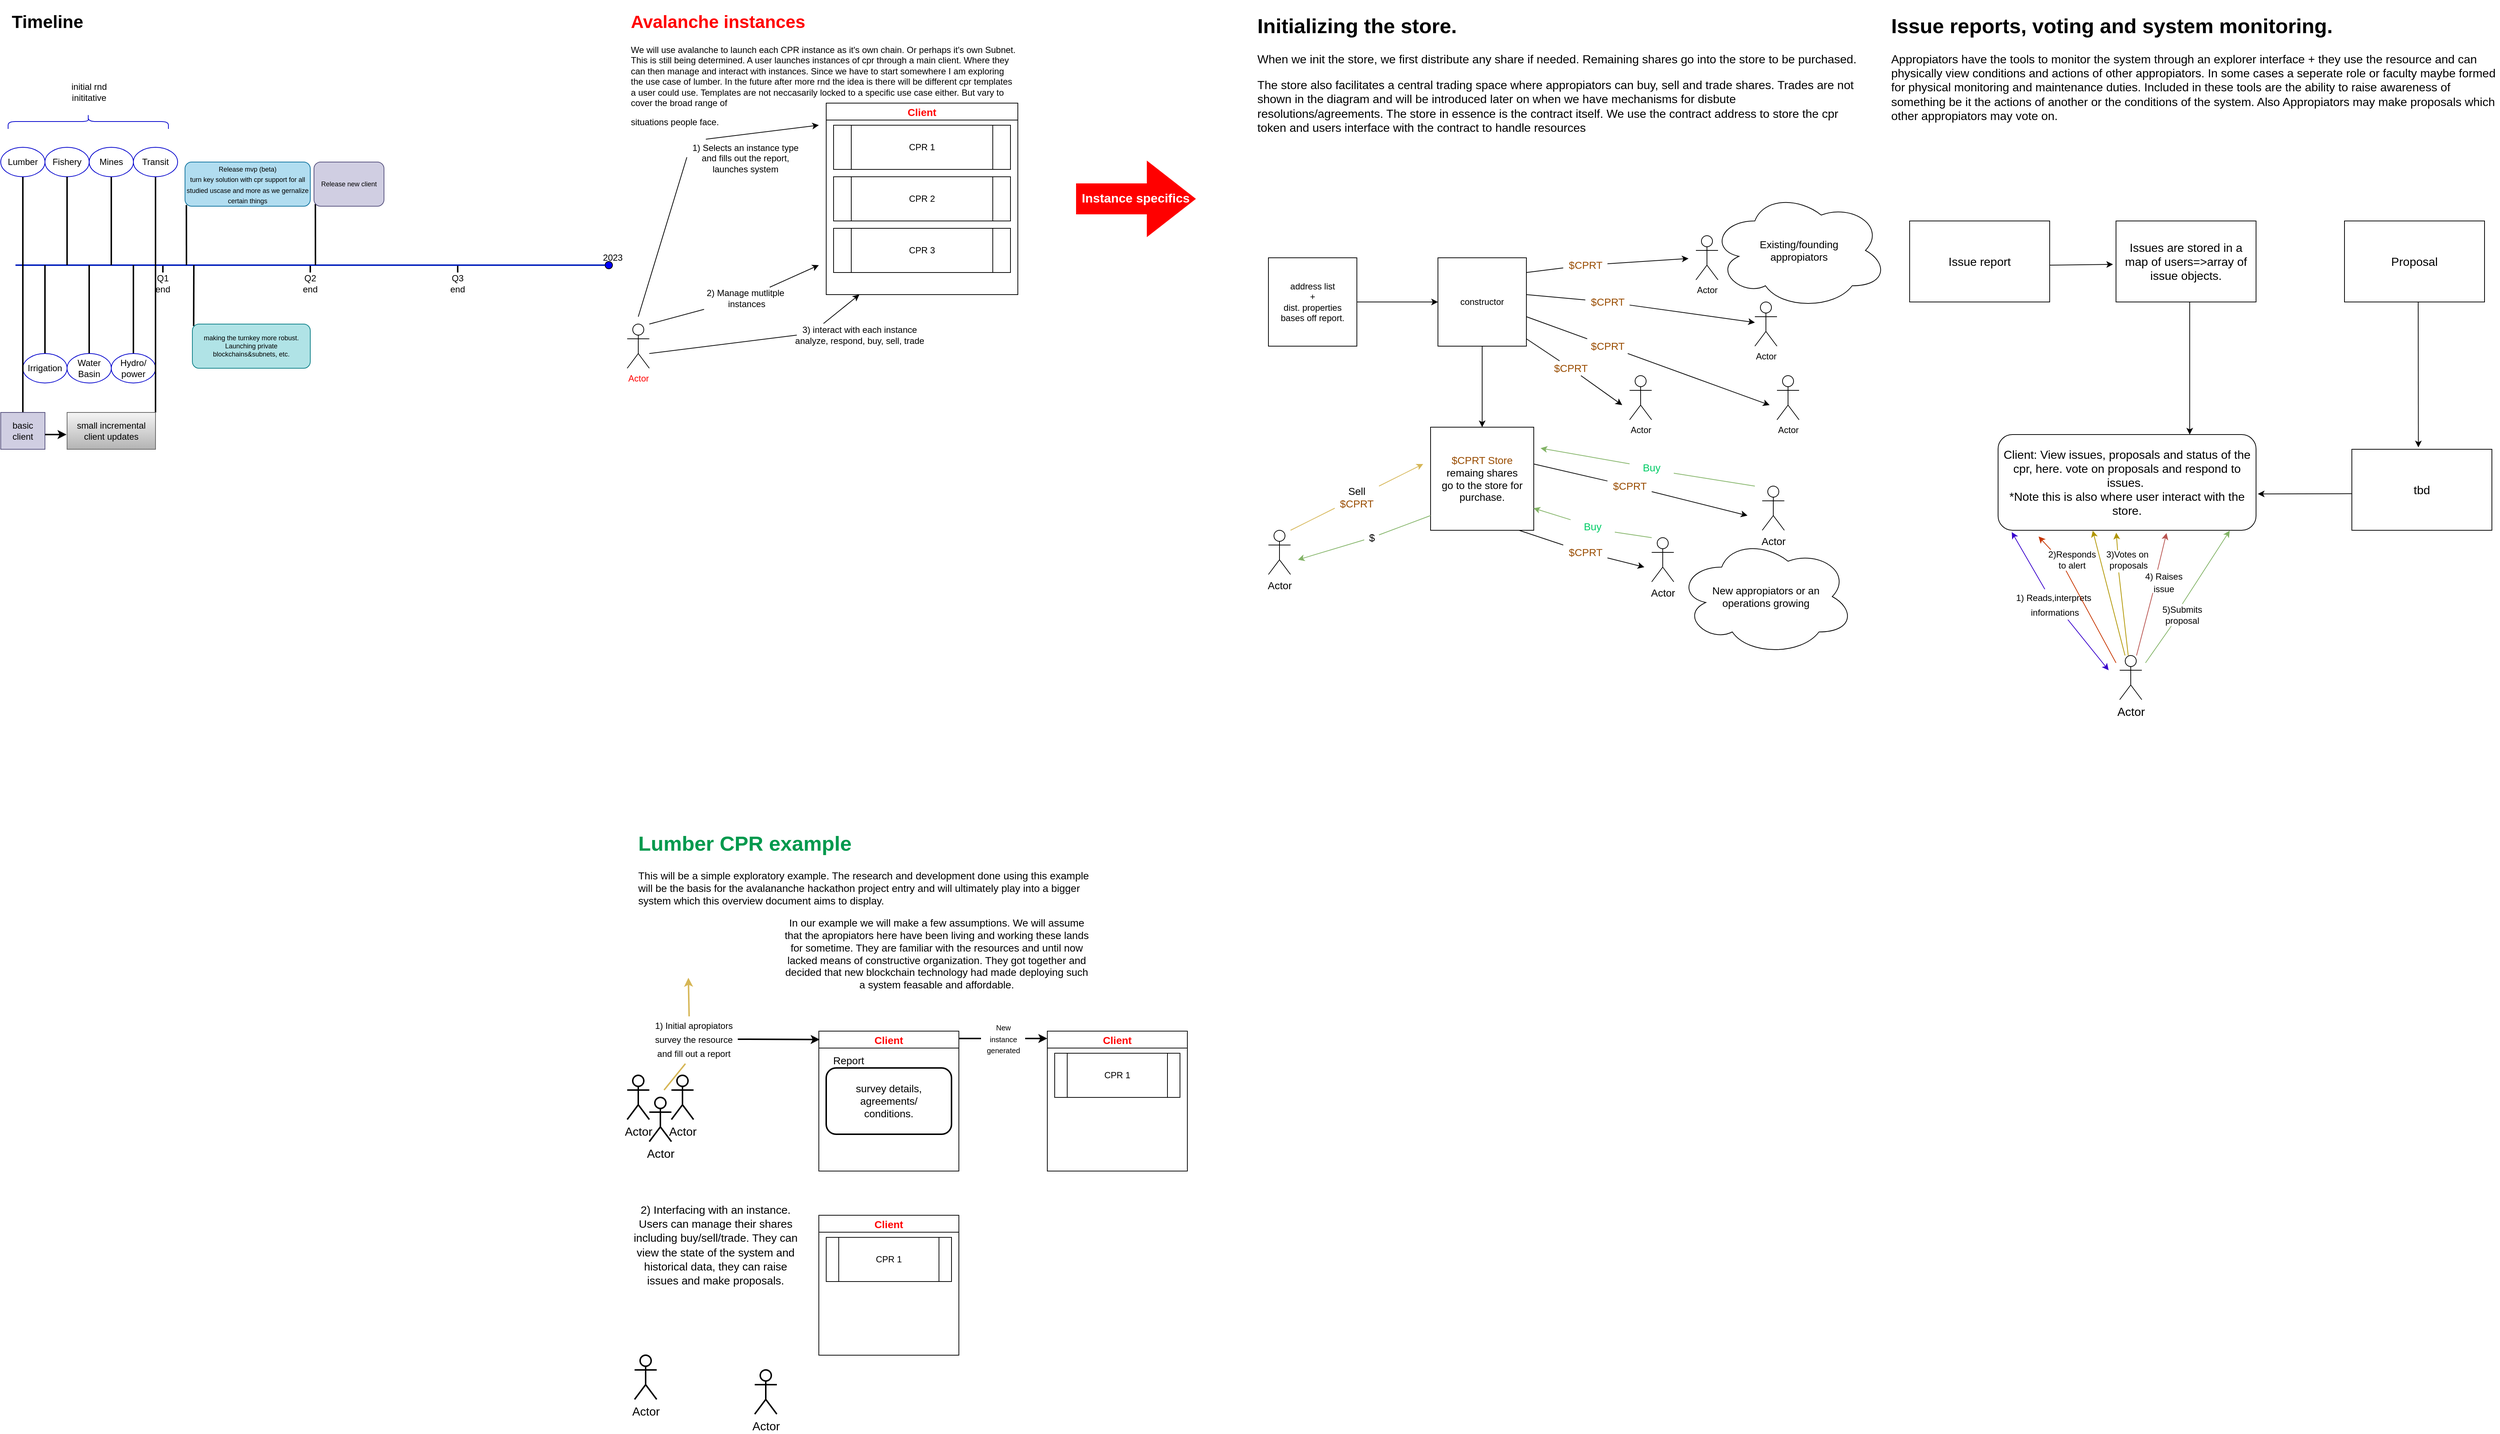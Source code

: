<mxfile version="15.8.7" type="device"><diagram id="exAFxhypzzcHmvZ6YtCy" name="Page-1"><mxGraphModel dx="2738" dy="660" grid="1" gridSize="10" guides="1" tooltips="1" connect="1" arrows="1" fold="1" page="1" pageScale="1" pageWidth="850" pageHeight="1100" math="0" shadow="0"><root><mxCell id="0"/><mxCell id="1" parent="0"/><mxCell id="5GFInlzCNBSCASOxUeTE-1" value="address list&lt;br&gt;+&lt;br&gt;dist. properties&lt;br&gt;bases off report." style="whiteSpace=wrap;html=1;aspect=fixed;" parent="1" vertex="1"><mxGeometry x="20" y="350" width="120" height="120" as="geometry"/></mxCell><mxCell id="5GFInlzCNBSCASOxUeTE-4" value="constructor" style="whiteSpace=wrap;html=1;aspect=fixed;" parent="1" vertex="1"><mxGeometry x="250" y="350" width="120" height="120" as="geometry"/></mxCell><mxCell id="5GFInlzCNBSCASOxUeTE-5" value="Actor" style="shape=umlActor;verticalLabelPosition=bottom;verticalAlign=top;html=1;outlineConnect=0;" parent="1" vertex="1"><mxGeometry x="600" y="320" width="30" height="60" as="geometry"/></mxCell><mxCell id="5GFInlzCNBSCASOxUeTE-6" value="Actor" style="shape=umlActor;verticalLabelPosition=bottom;verticalAlign=top;html=1;outlineConnect=0;" parent="1" vertex="1"><mxGeometry x="710" y="510" width="30" height="60" as="geometry"/></mxCell><mxCell id="5GFInlzCNBSCASOxUeTE-7" value="Actor" style="shape=umlActor;verticalLabelPosition=bottom;verticalAlign=top;html=1;outlineConnect=0;" parent="1" vertex="1"><mxGeometry x="510" y="510" width="30" height="60" as="geometry"/></mxCell><mxCell id="5GFInlzCNBSCASOxUeTE-8" value="Actor" style="shape=umlActor;verticalLabelPosition=bottom;verticalAlign=top;html=1;outlineConnect=0;" parent="1" vertex="1"><mxGeometry x="680" y="410" width="30" height="60" as="geometry"/></mxCell><mxCell id="5GFInlzCNBSCASOxUeTE-9" value="" style="endArrow=classic;html=1;rounded=0;startArrow=none;" parent="1" source="5GFInlzCNBSCASOxUeTE-13" edge="1"><mxGeometry width="50" height="50" relative="1" as="geometry"><mxPoint x="370" y="370" as="sourcePoint"/><mxPoint x="590" y="350.968" as="targetPoint"/></mxGeometry></mxCell><mxCell id="5GFInlzCNBSCASOxUeTE-10" value="" style="endArrow=classic;html=1;rounded=0;startArrow=none;" parent="1" source="5GFInlzCNBSCASOxUeTE-16" target="5GFInlzCNBSCASOxUeTE-8" edge="1"><mxGeometry width="50" height="50" relative="1" as="geometry"><mxPoint x="370" y="400" as="sourcePoint"/><mxPoint x="420" y="350" as="targetPoint"/></mxGeometry></mxCell><mxCell id="5GFInlzCNBSCASOxUeTE-11" value="" style="endArrow=classic;html=1;rounded=0;startArrow=none;" parent="1" source="5GFInlzCNBSCASOxUeTE-18" edge="1"><mxGeometry width="50" height="50" relative="1" as="geometry"><mxPoint x="370" y="430" as="sourcePoint"/><mxPoint x="700" y="550" as="targetPoint"/></mxGeometry></mxCell><mxCell id="5GFInlzCNBSCASOxUeTE-12" value="" style="endArrow=classic;html=1;rounded=0;startArrow=none;" parent="1" source="5GFInlzCNBSCASOxUeTE-20" edge="1"><mxGeometry width="50" height="50" relative="1" as="geometry"><mxPoint x="370" y="460" as="sourcePoint"/><mxPoint x="500" y="550" as="targetPoint"/></mxGeometry></mxCell><mxCell id="5GFInlzCNBSCASOxUeTE-13" value="&lt;font style=&quot;font-size: 14px&quot; color=&quot;#994c00&quot;&gt;$CPRT&lt;/font&gt;" style="text;html=1;align=center;verticalAlign=middle;resizable=0;points=[];autosize=1;strokeColor=none;fillColor=none;" parent="1" vertex="1"><mxGeometry x="420" y="350" width="60" height="20" as="geometry"/></mxCell><mxCell id="5GFInlzCNBSCASOxUeTE-15" value="" style="endArrow=none;html=1;rounded=0;" parent="1" target="5GFInlzCNBSCASOxUeTE-13" edge="1"><mxGeometry width="50" height="50" relative="1" as="geometry"><mxPoint x="370" y="370" as="sourcePoint"/><mxPoint x="590" y="351.277" as="targetPoint"/></mxGeometry></mxCell><mxCell id="5GFInlzCNBSCASOxUeTE-16" value="&lt;font style=&quot;font-size: 14px&quot; color=&quot;#994c00&quot;&gt;$CPRT&lt;/font&gt;" style="text;html=1;align=center;verticalAlign=middle;resizable=0;points=[];autosize=1;strokeColor=none;fillColor=none;" parent="1" vertex="1"><mxGeometry x="450" y="400" width="60" height="20" as="geometry"/></mxCell><mxCell id="5GFInlzCNBSCASOxUeTE-17" value="" style="endArrow=none;html=1;rounded=0;" parent="1" target="5GFInlzCNBSCASOxUeTE-16" edge="1"><mxGeometry width="50" height="50" relative="1" as="geometry"><mxPoint x="370" y="400" as="sourcePoint"/><mxPoint x="680" y="438.154" as="targetPoint"/></mxGeometry></mxCell><mxCell id="5GFInlzCNBSCASOxUeTE-18" value="&lt;font style=&quot;font-size: 14px&quot; color=&quot;#994c00&quot;&gt;$CPRT&lt;/font&gt;" style="text;html=1;align=center;verticalAlign=middle;resizable=0;points=[];autosize=1;strokeColor=none;fillColor=none;" parent="1" vertex="1"><mxGeometry x="450" y="460" width="60" height="20" as="geometry"/></mxCell><mxCell id="5GFInlzCNBSCASOxUeTE-19" value="" style="endArrow=none;html=1;rounded=0;" parent="1" target="5GFInlzCNBSCASOxUeTE-18" edge="1"><mxGeometry width="50" height="50" relative="1" as="geometry"><mxPoint x="370" y="430" as="sourcePoint"/><mxPoint x="700" y="550" as="targetPoint"/></mxGeometry></mxCell><mxCell id="5GFInlzCNBSCASOxUeTE-20" value="&lt;font style=&quot;font-size: 14px&quot; color=&quot;#994c00&quot;&gt;$CPRT&lt;/font&gt;" style="text;html=1;align=center;verticalAlign=middle;resizable=0;points=[];autosize=1;strokeColor=none;fillColor=none;" parent="1" vertex="1"><mxGeometry x="400" y="490" width="60" height="20" as="geometry"/></mxCell><mxCell id="5GFInlzCNBSCASOxUeTE-21" value="" style="endArrow=none;html=1;rounded=0;" parent="1" target="5GFInlzCNBSCASOxUeTE-20" edge="1"><mxGeometry width="50" height="50" relative="1" as="geometry"><mxPoint x="370" y="460" as="sourcePoint"/><mxPoint x="500" y="550" as="targetPoint"/></mxGeometry></mxCell><mxCell id="5GFInlzCNBSCASOxUeTE-22" value="" style="endArrow=classic;html=1;rounded=0;fontSize=14;fontColor=#994C00;exitX=0.5;exitY=1;exitDx=0;exitDy=0;" parent="1" source="5GFInlzCNBSCASOxUeTE-4" edge="1"><mxGeometry width="50" height="50" relative="1" as="geometry"><mxPoint x="300" y="525" as="sourcePoint"/><mxPoint x="310" y="580" as="targetPoint"/></mxGeometry></mxCell><mxCell id="5GFInlzCNBSCASOxUeTE-23" value="$CPRT Store&lt;br&gt;&lt;font color=&quot;#000000&quot;&gt;remaing shares&lt;br&gt;go to the store for purchase.&lt;/font&gt;" style="whiteSpace=wrap;html=1;aspect=fixed;fontSize=14;fontColor=#994C00;" parent="1" vertex="1"><mxGeometry x="240" y="580" width="140" height="140" as="geometry"/></mxCell><mxCell id="5GFInlzCNBSCASOxUeTE-24" value="Actor" style="shape=umlActor;verticalLabelPosition=bottom;verticalAlign=top;html=1;outlineConnect=0;fontSize=14;fontColor=#000000;" parent="1" vertex="1"><mxGeometry x="540" y="730" width="30" height="60" as="geometry"/></mxCell><mxCell id="5GFInlzCNBSCASOxUeTE-25" value="Actor" style="shape=umlActor;verticalLabelPosition=bottom;verticalAlign=top;html=1;outlineConnect=0;fontSize=14;fontColor=#000000;" parent="1" vertex="1"><mxGeometry x="690" y="660" width="30" height="60" as="geometry"/></mxCell><mxCell id="5GFInlzCNBSCASOxUeTE-26" value="" style="endArrow=classic;html=1;rounded=0;fontSize=14;fontColor=#000000;entryX=1.066;entryY=0.204;entryDx=0;entryDy=0;entryPerimeter=0;fillColor=#d5e8d4;strokeColor=#82b366;startArrow=none;" parent="1" source="5GFInlzCNBSCASOxUeTE-31" target="5GFInlzCNBSCASOxUeTE-23" edge="1"><mxGeometry width="50" height="50" relative="1" as="geometry"><mxPoint x="680" y="660" as="sourcePoint"/><mxPoint x="530" y="640" as="targetPoint"/></mxGeometry></mxCell><mxCell id="5GFInlzCNBSCASOxUeTE-27" value="" style="endArrow=classic;html=1;rounded=0;fontSize=14;fontColor=#000000;entryX=1.066;entryY=0.204;entryDx=0;entryDy=0;entryPerimeter=0;fillColor=#d5e8d4;strokeColor=#82b366;startArrow=none;" parent="1" source="5GFInlzCNBSCASOxUeTE-28" edge="1"><mxGeometry width="50" height="50" relative="1" as="geometry"><mxPoint x="540" y="730" as="sourcePoint"/><mxPoint x="379.62" y="690" as="targetPoint"/></mxGeometry></mxCell><mxCell id="5GFInlzCNBSCASOxUeTE-28" value="&lt;font color=&quot;#00cc66&quot;&gt;Buy&lt;/font&gt;" style="text;html=1;strokeColor=none;fillColor=none;align=center;verticalAlign=middle;whiteSpace=wrap;rounded=0;fontSize=14;fontColor=#000000;" parent="1" vertex="1"><mxGeometry x="430" y="700" width="60" height="30" as="geometry"/></mxCell><mxCell id="5GFInlzCNBSCASOxUeTE-30" value="" style="endArrow=none;html=1;rounded=0;fontSize=14;fontColor=#000000;entryX=1;entryY=0.75;entryDx=0;entryDy=0;fillColor=#d5e8d4;strokeColor=#82b366;" parent="1" target="5GFInlzCNBSCASOxUeTE-28" edge="1"><mxGeometry width="50" height="50" relative="1" as="geometry"><mxPoint x="540" y="730" as="sourcePoint"/><mxPoint x="379.62" y="690" as="targetPoint"/></mxGeometry></mxCell><mxCell id="5GFInlzCNBSCASOxUeTE-31" value="&lt;font color=&quot;#00cc66&quot;&gt;Buy&lt;/font&gt;" style="text;html=1;strokeColor=none;fillColor=none;align=center;verticalAlign=middle;whiteSpace=wrap;rounded=0;fontSize=14;fontColor=#000000;" parent="1" vertex="1"><mxGeometry x="510" y="620" width="60" height="30" as="geometry"/></mxCell><mxCell id="5GFInlzCNBSCASOxUeTE-32" value="" style="endArrow=none;html=1;rounded=0;fontSize=14;fontColor=#000000;entryX=1;entryY=0.75;entryDx=0;entryDy=0;fillColor=#d5e8d4;strokeColor=#82b366;" parent="1" target="5GFInlzCNBSCASOxUeTE-31" edge="1"><mxGeometry width="50" height="50" relative="1" as="geometry"><mxPoint x="680" y="660" as="sourcePoint"/><mxPoint x="389.24" y="608.56" as="targetPoint"/></mxGeometry></mxCell><mxCell id="5GFInlzCNBSCASOxUeTE-33" value="" style="endArrow=classic;html=1;rounded=0;fontSize=14;fontColor=#00CC66;startArrow=none;" parent="1" source="5GFInlzCNBSCASOxUeTE-35" edge="1"><mxGeometry width="50" height="50" relative="1" as="geometry"><mxPoint x="380" y="630" as="sourcePoint"/><mxPoint x="670" y="700" as="targetPoint"/></mxGeometry></mxCell><mxCell id="5GFInlzCNBSCASOxUeTE-35" value="&lt;font style=&quot;font-size: 14px&quot; color=&quot;#994c00&quot;&gt;$CPRT&lt;/font&gt;" style="text;html=1;align=center;verticalAlign=middle;resizable=0;points=[];autosize=1;strokeColor=none;fillColor=none;" parent="1" vertex="1"><mxGeometry x="480" y="650" width="60" height="20" as="geometry"/></mxCell><mxCell id="5GFInlzCNBSCASOxUeTE-36" value="" style="endArrow=none;html=1;rounded=0;fontSize=14;fontColor=#00CC66;" parent="1" target="5GFInlzCNBSCASOxUeTE-35" edge="1"><mxGeometry width="50" height="50" relative="1" as="geometry"><mxPoint x="380" y="630" as="sourcePoint"/><mxPoint x="670" y="700" as="targetPoint"/></mxGeometry></mxCell><mxCell id="5GFInlzCNBSCASOxUeTE-37" value="" style="endArrow=classic;html=1;rounded=0;fontSize=14;fontColor=#00CC66;startArrow=none;" parent="1" source="5GFInlzCNBSCASOxUeTE-38" edge="1"><mxGeometry width="50" height="50" relative="1" as="geometry"><mxPoint x="360" y="720" as="sourcePoint"/><mxPoint x="530" y="770" as="targetPoint"/></mxGeometry></mxCell><mxCell id="5GFInlzCNBSCASOxUeTE-38" value="&lt;font style=&quot;font-size: 14px&quot; color=&quot;#994c00&quot;&gt;$CPRT&lt;/font&gt;" style="text;html=1;align=center;verticalAlign=middle;resizable=0;points=[];autosize=1;strokeColor=none;fillColor=none;" parent="1" vertex="1"><mxGeometry x="420" y="740" width="60" height="20" as="geometry"/></mxCell><mxCell id="5GFInlzCNBSCASOxUeTE-39" value="" style="endArrow=none;html=1;rounded=0;fontSize=14;fontColor=#00CC66;" parent="1" target="5GFInlzCNBSCASOxUeTE-38" edge="1"><mxGeometry width="50" height="50" relative="1" as="geometry"><mxPoint x="360" y="720" as="sourcePoint"/><mxPoint x="530" y="770" as="targetPoint"/></mxGeometry></mxCell><mxCell id="5GFInlzCNBSCASOxUeTE-40" value="&lt;font color=&quot;#000000&quot;&gt;Existing/founding &lt;br&gt;appropiators&lt;/font&gt;" style="ellipse;shape=cloud;whiteSpace=wrap;html=1;fontSize=14;fontColor=#00CC66;" parent="1" vertex="1"><mxGeometry x="620" y="260" width="240" height="160" as="geometry"/></mxCell><mxCell id="5GFInlzCNBSCASOxUeTE-41" value="&lt;font color=&quot;#000000&quot;&gt;New&amp;nbsp;appropiators or an&lt;br&gt;operations growing&lt;br&gt;&lt;/font&gt;" style="ellipse;shape=cloud;whiteSpace=wrap;html=1;fontSize=14;fontColor=#00CC66;" parent="1" vertex="1"><mxGeometry x="575" y="730" width="240" height="160" as="geometry"/></mxCell><mxCell id="5GFInlzCNBSCASOxUeTE-42" value="Actor" style="shape=umlActor;verticalLabelPosition=bottom;verticalAlign=top;html=1;outlineConnect=0;fontSize=14;fontColor=#000000;" parent="1" vertex="1"><mxGeometry x="20" y="720" width="30" height="60" as="geometry"/></mxCell><mxCell id="5GFInlzCNBSCASOxUeTE-43" value="" style="endArrow=classic;html=1;rounded=0;fontSize=14;fontColor=#000000;fillColor=#fff2cc;strokeColor=#d6b656;startArrow=none;" parent="1" source="5GFInlzCNBSCASOxUeTE-44" edge="1"><mxGeometry width="50" height="50" relative="1" as="geometry"><mxPoint x="50" y="720" as="sourcePoint"/><mxPoint x="230" y="630" as="targetPoint"/></mxGeometry></mxCell><mxCell id="5GFInlzCNBSCASOxUeTE-44" value="Sell&lt;br&gt;&lt;span style=&quot;color: rgb(153 , 76 , 0)&quot;&gt;$CPRT&lt;/span&gt;" style="text;html=1;strokeColor=none;fillColor=none;align=center;verticalAlign=middle;whiteSpace=wrap;rounded=0;fontSize=14;fontColor=#000000;" parent="1" vertex="1"><mxGeometry x="110" y="660" width="60" height="30" as="geometry"/></mxCell><mxCell id="5GFInlzCNBSCASOxUeTE-45" value="" style="endArrow=none;html=1;rounded=0;fontSize=14;fontColor=#000000;fillColor=#fff2cc;strokeColor=#d6b656;" parent="1" target="5GFInlzCNBSCASOxUeTE-44" edge="1"><mxGeometry width="50" height="50" relative="1" as="geometry"><mxPoint x="50" y="720" as="sourcePoint"/><mxPoint x="230" y="630" as="targetPoint"/></mxGeometry></mxCell><mxCell id="5GFInlzCNBSCASOxUeTE-46" value="" style="endArrow=classic;html=1;rounded=0;fontSize=14;fontColor=#000000;fillColor=#d5e8d4;strokeColor=#82b366;startArrow=none;" parent="1" source="5GFInlzCNBSCASOxUeTE-47" edge="1"><mxGeometry width="50" height="50" relative="1" as="geometry"><mxPoint x="240" y="700" as="sourcePoint"/><mxPoint x="60" y="760" as="targetPoint"/></mxGeometry></mxCell><mxCell id="5GFInlzCNBSCASOxUeTE-47" value="$" style="text;html=1;align=center;verticalAlign=middle;resizable=0;points=[];autosize=1;strokeColor=none;fillColor=none;fontSize=14;fontColor=#000000;" parent="1" vertex="1"><mxGeometry x="150" y="720" width="20" height="20" as="geometry"/></mxCell><mxCell id="5GFInlzCNBSCASOxUeTE-48" value="" style="endArrow=none;html=1;rounded=0;fontSize=14;fontColor=#000000;fillColor=#d5e8d4;strokeColor=#82b366;" parent="1" target="5GFInlzCNBSCASOxUeTE-47" edge="1"><mxGeometry width="50" height="50" relative="1" as="geometry"><mxPoint x="240" y="700" as="sourcePoint"/><mxPoint x="60" y="760" as="targetPoint"/></mxGeometry></mxCell><mxCell id="5GFInlzCNBSCASOxUeTE-49" value="&lt;h1&gt;Initializing the store.&lt;/h1&gt;&lt;p style=&quot;font-size: 16px&quot;&gt;When we init the store, we first distribute any share if needed. Remaining shares go into the store to be purchased.&lt;/p&gt;&lt;p style=&quot;font-size: 16px&quot;&gt;The store also facilitates a central trading space where appropiators can buy, sell and trade shares. Trades are not shown in the diagram and will be introduced later on when we have mechanisms for disbute resolutions/agreements. The store in essence is the contract itself. We use the contract address to store the cpr token and users interface with the contract to handle resources&lt;/p&gt;" style="text;html=1;strokeColor=none;fillColor=none;spacing=5;spacingTop=-20;whiteSpace=wrap;overflow=hidden;rounded=0;fontSize=14;fontColor=#000000;" parent="1" vertex="1"><mxGeometry y="10" width="830" height="210" as="geometry"/></mxCell><mxCell id="5GFInlzCNBSCASOxUeTE-50" value="&lt;h1&gt;Issue reports, voting and system monitoring.&lt;/h1&gt;&lt;p style=&quot;font-size: 16px&quot;&gt;Appropiators have the tools to monitor the system through an explorer interface + they use the resource and can physically view conditions and actions of other appropiators. In some cases a seperate role or faculty maybe formed for physical monitoring and maintenance duties. Included in these tools are the ability to raise awareness of something be it the actions of another or the conditions of the system. Also Appropiators may make proposals which other appropiators may vote on.&lt;/p&gt;" style="text;html=1;strokeColor=none;fillColor=none;spacing=5;spacingTop=-20;whiteSpace=wrap;overflow=hidden;rounded=0;fontSize=14;fontColor=#000000;" parent="1" vertex="1"><mxGeometry x="860" y="10" width="830" height="210" as="geometry"/></mxCell><mxCell id="5GFInlzCNBSCASOxUeTE-52" value="Issue report" style="rounded=0;whiteSpace=wrap;html=1;fontSize=16;fontColor=#000000;" parent="1" vertex="1"><mxGeometry x="890" y="300" width="190" height="110" as="geometry"/></mxCell><mxCell id="5GFInlzCNBSCASOxUeTE-54" value="Issues are stored in a map of users=&amp;gt;array of issue objects." style="rounded=0;whiteSpace=wrap;html=1;fontSize=16;fontColor=#000000;" parent="1" vertex="1"><mxGeometry x="1170" y="300" width="190" height="110" as="geometry"/></mxCell><mxCell id="5GFInlzCNBSCASOxUeTE-55" value="Client: View issues, proposals and status of the cpr, here. vote on proposals and respond to issues.&amp;nbsp;&lt;br&gt;*Note this is also where user interact with the store." style="rounded=1;whiteSpace=wrap;html=1;fontSize=16;fontColor=#000000;" parent="1" vertex="1"><mxGeometry x="1010" y="590" width="350" height="130" as="geometry"/></mxCell><mxCell id="5GFInlzCNBSCASOxUeTE-56" value="" style="endArrow=classic;html=1;rounded=0;fontSize=16;fontColor=#000000;" parent="1" edge="1"><mxGeometry width="50" height="50" relative="1" as="geometry"><mxPoint x="1270" y="410" as="sourcePoint"/><mxPoint x="1270" y="590" as="targetPoint"/></mxGeometry></mxCell><mxCell id="5GFInlzCNBSCASOxUeTE-58" value="Proposal" style="rounded=0;whiteSpace=wrap;html=1;fontSize=16;fontColor=#000000;" parent="1" vertex="1"><mxGeometry x="1480" y="300" width="190" height="110" as="geometry"/></mxCell><mxCell id="5GFInlzCNBSCASOxUeTE-60" value="tbd" style="rounded=0;whiteSpace=wrap;html=1;fontSize=16;fontColor=#000000;" parent="1" vertex="1"><mxGeometry x="1490" y="610" width="190" height="110" as="geometry"/></mxCell><mxCell id="5GFInlzCNBSCASOxUeTE-61" value="" style="endArrow=classic;html=1;rounded=0;fontSize=16;fontColor=#000000;exitX=0.003;exitY=0.548;exitDx=0;exitDy=0;entryX=1.007;entryY=0.62;entryDx=0;entryDy=0;entryPerimeter=0;exitPerimeter=0;" parent="1" source="5GFInlzCNBSCASOxUeTE-60" target="5GFInlzCNBSCASOxUeTE-55" edge="1"><mxGeometry width="50" height="50" relative="1" as="geometry"><mxPoint x="1380" y="660" as="sourcePoint"/><mxPoint x="1430" y="610" as="targetPoint"/></mxGeometry></mxCell><mxCell id="5GFInlzCNBSCASOxUeTE-62" value="" style="endArrow=classic;html=1;rounded=0;fontSize=16;fontColor=#000000;entryX=0.475;entryY=-0.024;entryDx=0;entryDy=0;entryPerimeter=0;" parent="1" target="5GFInlzCNBSCASOxUeTE-60" edge="1"><mxGeometry width="50" height="50" relative="1" as="geometry"><mxPoint x="1580" y="410" as="sourcePoint"/><mxPoint x="1630" y="360" as="targetPoint"/></mxGeometry></mxCell><mxCell id="5GFInlzCNBSCASOxUeTE-63" value="" style="endArrow=classic;html=1;rounded=0;fontSize=16;fontColor=#000000;entryX=-0.021;entryY=0.536;entryDx=0;entryDy=0;entryPerimeter=0;" parent="1" target="5GFInlzCNBSCASOxUeTE-54" edge="1"><mxGeometry width="50" height="50" relative="1" as="geometry"><mxPoint x="1080" y="360" as="sourcePoint"/><mxPoint x="1130" y="310" as="targetPoint"/></mxGeometry></mxCell><mxCell id="5GFInlzCNBSCASOxUeTE-64" value="Actor" style="shape=umlActor;verticalLabelPosition=bottom;verticalAlign=top;html=1;outlineConnect=0;fontSize=16;fontColor=#000000;" parent="1" vertex="1"><mxGeometry x="1175" y="890" width="30" height="60" as="geometry"/></mxCell><mxCell id="5GFInlzCNBSCASOxUeTE-66" value="" style="endArrow=classic;html=1;rounded=0;fontSize=16;fontColor=#000000;entryX=0.157;entryY=1.065;entryDx=0;entryDy=0;entryPerimeter=0;fillColor=#fa6800;strokeColor=#C73500;startArrow=none;exitX=0.143;exitY=0.041;exitDx=0;exitDy=0;exitPerimeter=0;" parent="1" source="5GFInlzCNBSCASOxUeTE-70" target="5GFInlzCNBSCASOxUeTE-55" edge="1"><mxGeometry width="50" height="50" relative="1" as="geometry"><mxPoint x="1158" y="740" as="sourcePoint"/><mxPoint x="1220" y="850" as="targetPoint"/></mxGeometry></mxCell><mxCell id="5GFInlzCNBSCASOxUeTE-67" value="" style="endArrow=classic;startArrow=none;html=1;rounded=0;fontSize=16;fontColor=#000000;entryX=0.053;entryY=1.019;entryDx=0;entryDy=0;entryPerimeter=0;fillColor=#6a00ff;strokeColor=#3700CC;" parent="1" source="5GFInlzCNBSCASOxUeTE-68" target="5GFInlzCNBSCASOxUeTE-55" edge="1"><mxGeometry width="50" height="50" relative="1" as="geometry"><mxPoint x="1160" y="910" as="sourcePoint"/><mxPoint x="1030" y="740" as="targetPoint"/></mxGeometry></mxCell><mxCell id="5GFInlzCNBSCASOxUeTE-68" value="&lt;font style=&quot;font-size: 12px&quot;&gt;1) Reads,interprets&lt;br&gt;&amp;nbsp;informations&lt;/font&gt;" style="text;html=1;align=center;verticalAlign=middle;resizable=0;points=[];autosize=1;strokeColor=none;fillColor=none;fontSize=16;fontColor=#000000;" parent="1" vertex="1"><mxGeometry x="1025" y="800" width="120" height="40" as="geometry"/></mxCell><mxCell id="5GFInlzCNBSCASOxUeTE-69" value="" style="endArrow=none;startArrow=classic;html=1;rounded=0;fontSize=16;fontColor=#000000;entryX=0.664;entryY=1.034;entryDx=0;entryDy=0;entryPerimeter=0;fillColor=#6a00ff;strokeColor=#3700CC;" parent="1" target="5GFInlzCNBSCASOxUeTE-68" edge="1"><mxGeometry width="50" height="50" relative="1" as="geometry"><mxPoint x="1160" y="910" as="sourcePoint"/><mxPoint x="1028.55" y="722.47" as="targetPoint"/></mxGeometry></mxCell><mxCell id="5GFInlzCNBSCASOxUeTE-70" value="2)Responds&lt;br&gt;to alert" style="text;html=1;align=center;verticalAlign=middle;resizable=0;points=[];autosize=1;strokeColor=none;fillColor=none;fontSize=12;fontColor=#000000;" parent="1" vertex="1"><mxGeometry x="1070" y="745" width="80" height="30" as="geometry"/></mxCell><mxCell id="5GFInlzCNBSCASOxUeTE-71" value="" style="endArrow=none;html=1;rounded=0;fontSize=16;fontColor=#000000;entryX=0.402;entryY=0.997;entryDx=0;entryDy=0;entryPerimeter=0;fillColor=#fa6800;strokeColor=#C73500;" parent="1" target="5GFInlzCNBSCASOxUeTE-70" edge="1"><mxGeometry width="50" height="50" relative="1" as="geometry"><mxPoint x="1170" y="900" as="sourcePoint"/><mxPoint x="1158.4" y="723.51" as="targetPoint"/></mxGeometry></mxCell><mxCell id="5GFInlzCNBSCASOxUeTE-72" value="" style="endArrow=classic;html=1;rounded=0;fontSize=12;fontColor=#000000;entryX=0.367;entryY=1.004;entryDx=0;entryDy=0;entryPerimeter=0;fillColor=#e3c800;strokeColor=#B09500;" parent="1" source="5GFInlzCNBSCASOxUeTE-64" target="5GFInlzCNBSCASOxUeTE-55" edge="1"><mxGeometry width="50" height="50" relative="1" as="geometry"><mxPoint x="1200" y="890" as="sourcePoint"/><mxPoint x="1250" y="840" as="targetPoint"/></mxGeometry></mxCell><mxCell id="5GFInlzCNBSCASOxUeTE-73" value="" style="endArrow=classic;html=1;rounded=0;fontSize=12;fontColor=#000000;entryX=0.458;entryY=1.025;entryDx=0;entryDy=0;entryPerimeter=0;fillColor=#e3c800;strokeColor=#B09500;startArrow=none;exitX=0.316;exitY=0.069;exitDx=0;exitDy=0;exitPerimeter=0;" parent="1" source="5GFInlzCNBSCASOxUeTE-74" target="5GFInlzCNBSCASOxUeTE-55" edge="1"><mxGeometry width="50" height="50" relative="1" as="geometry"><mxPoint x="1221.1" y="902.27" as="sourcePoint"/><mxPoint x="1260" y="737.73" as="targetPoint"/></mxGeometry></mxCell><mxCell id="5GFInlzCNBSCASOxUeTE-74" value="3)Votes on&lt;br&gt;&amp;nbsp;proposals" style="text;html=1;align=center;verticalAlign=middle;resizable=0;points=[];autosize=1;strokeColor=none;fillColor=none;fontSize=12;fontColor=#000000;" parent="1" vertex="1"><mxGeometry x="1150" y="745" width="70" height="30" as="geometry"/></mxCell><mxCell id="5GFInlzCNBSCASOxUeTE-75" value="" style="endArrow=none;html=1;rounded=0;fontSize=12;fontColor=#000000;entryX=0.339;entryY=1.073;entryDx=0;entryDy=0;entryPerimeter=0;fillColor=#e3c800;strokeColor=#B09500;" parent="1" source="5GFInlzCNBSCASOxUeTE-64" target="5GFInlzCNBSCASOxUeTE-74" edge="1"><mxGeometry width="50" height="50" relative="1" as="geometry"><mxPoint x="1202.67" y="890" as="sourcePoint"/><mxPoint x="1271.45" y="727.15" as="targetPoint"/></mxGeometry></mxCell><mxCell id="5GFInlzCNBSCASOxUeTE-79" value="&lt;h1&gt;&lt;font color=&quot;#ff0000&quot;&gt;Avalanche instances&lt;/font&gt;&lt;/h1&gt;&lt;p&gt;We will use avalanche to launch each CPR instance as it's own chain. Or perhaps it's own Subnet. This is still being determined. A user launches instances of cpr through a main client. Where they can then manage and interact with instances. Since we have to start somewhere I am exploring the use case of lumber. In the future after more rnd the idea is there will be different cpr templates a user could use. Templates are not neccasarily locked to a specific use case either. But vary to cover the broad range of&amp;nbsp;&lt;/p&gt;&lt;p&gt;situations&amp;nbsp;&lt;span&gt;people face.&lt;/span&gt;&lt;/p&gt;" style="text;html=1;strokeColor=none;fillColor=none;spacing=5;spacingTop=-20;whiteSpace=wrap;overflow=hidden;rounded=0;fontSize=12;fontColor=#000000;" parent="1" vertex="1"><mxGeometry x="-850" y="10" width="530" height="170" as="geometry"/></mxCell><mxCell id="5GFInlzCNBSCASOxUeTE-80" value="Client" style="swimlane;fontSize=14;fontColor=#FF0000;labelBorderColor=none;" parent="1" vertex="1"><mxGeometry x="-580" y="140" width="260" height="260" as="geometry"/></mxCell><mxCell id="5GFInlzCNBSCASOxUeTE-89" value="CPR 1" style="shape=process;whiteSpace=wrap;html=1;backgroundOutline=1;fontSize=12;fontColor=#000000;" parent="5GFInlzCNBSCASOxUeTE-80" vertex="1"><mxGeometry x="10" y="30" width="240" height="60" as="geometry"/></mxCell><mxCell id="5GFInlzCNBSCASOxUeTE-90" value="CPR 2" style="shape=process;whiteSpace=wrap;html=1;backgroundOutline=1;fontSize=12;fontColor=#000000;" parent="5GFInlzCNBSCASOxUeTE-80" vertex="1"><mxGeometry x="10" y="100" width="240" height="60" as="geometry"/></mxCell><mxCell id="5GFInlzCNBSCASOxUeTE-91" value="CPR 3" style="shape=process;whiteSpace=wrap;html=1;backgroundOutline=1;fontSize=12;fontColor=#000000;" parent="5GFInlzCNBSCASOxUeTE-80" vertex="1"><mxGeometry x="10" y="170" width="240" height="60" as="geometry"/></mxCell><mxCell id="5GFInlzCNBSCASOxUeTE-84" value="" style="endArrow=classic;html=1;rounded=0;fontSize=12;fontColor=#FF0000;startArrow=none;exitX=0.167;exitY=-0.019;exitDx=0;exitDy=0;exitPerimeter=0;" parent="1" source="5GFInlzCNBSCASOxUeTE-87" edge="1"><mxGeometry width="50" height="50" relative="1" as="geometry"><mxPoint x="-820" y="255" as="sourcePoint"/><mxPoint x="-590" y="170" as="targetPoint"/></mxGeometry></mxCell><mxCell id="5GFInlzCNBSCASOxUeTE-81" value="Actor" style="shape=umlActor;verticalLabelPosition=bottom;verticalAlign=top;html=1;outlineConnect=0;fontSize=12;fontColor=#FF0000;" parent="1" vertex="1"><mxGeometry x="-850" y="440" width="30" height="60" as="geometry"/></mxCell><mxCell id="5GFInlzCNBSCASOxUeTE-87" value="&lt;font color=&quot;#000000&quot;&gt;1) Selects an instance type&lt;br&gt;and fills out the report,&lt;br&gt;launches system&lt;br&gt;&lt;/font&gt;" style="text;html=1;align=center;verticalAlign=middle;resizable=0;points=[];autosize=1;strokeColor=none;fillColor=none;fontSize=12;fontColor=#FF0000;" parent="1" vertex="1"><mxGeometry x="-770" y="190" width="160" height="50" as="geometry"/></mxCell><mxCell id="5GFInlzCNBSCASOxUeTE-88" value="" style="endArrow=none;html=1;rounded=0;fontSize=12;fontColor=#FF0000;startArrow=none;entryX=0.006;entryY=0.47;entryDx=0;entryDy=0;entryPerimeter=0;" parent="1" target="5GFInlzCNBSCASOxUeTE-87" edge="1"><mxGeometry width="50" height="50" relative="1" as="geometry"><mxPoint x="-835" y="430" as="sourcePoint"/><mxPoint x="-590" y="170" as="targetPoint"/></mxGeometry></mxCell><mxCell id="5GFInlzCNBSCASOxUeTE-94" value="&lt;b&gt;&lt;font color=&quot;#ffffff&quot; style=&quot;font-size: 17px&quot;&gt;Instance specifics&lt;/font&gt;&lt;/b&gt;" style="shape=singleArrow;whiteSpace=wrap;html=1;arrowWidth=0.4;arrowSize=0.4;fontSize=12;labelBorderColor=none;strokeColor=#FF0000;strokeWidth=2;fillColor=#FF0000;" parent="1" vertex="1"><mxGeometry x="-240" y="220" width="160" height="100" as="geometry"/></mxCell><mxCell id="5GFInlzCNBSCASOxUeTE-95" value="" style="endArrow=classic;html=1;rounded=0;fontSize=12;fontColor=#000000;startArrow=none;" parent="1" source="5GFInlzCNBSCASOxUeTE-96" edge="1"><mxGeometry width="50" height="50" relative="1" as="geometry"><mxPoint x="-820" y="440" as="sourcePoint"/><mxPoint x="-590" y="360" as="targetPoint"/></mxGeometry></mxCell><mxCell id="5GFInlzCNBSCASOxUeTE-96" value="2) Manage mutlitple&lt;br&gt;&amp;nbsp;instances" style="text;html=1;align=center;verticalAlign=middle;resizable=0;points=[];autosize=1;strokeColor=none;fillColor=none;fontSize=12;fontColor=#000000;" parent="1" vertex="1"><mxGeometry x="-750" y="390" width="120" height="30" as="geometry"/></mxCell><mxCell id="5GFInlzCNBSCASOxUeTE-97" value="" style="endArrow=none;html=1;rounded=0;fontSize=12;fontColor=#000000;" parent="1" target="5GFInlzCNBSCASOxUeTE-96" edge="1"><mxGeometry width="50" height="50" relative="1" as="geometry"><mxPoint x="-820" y="440" as="sourcePoint"/><mxPoint x="-590" y="360" as="targetPoint"/></mxGeometry></mxCell><mxCell id="5GFInlzCNBSCASOxUeTE-99" value="" style="endArrow=classic;html=1;rounded=0;fontSize=12;fontColor=#000000;startArrow=none;exitX=0.244;exitY=-0.025;exitDx=0;exitDy=0;exitPerimeter=0;" parent="1" source="5GFInlzCNBSCASOxUeTE-98" edge="1"><mxGeometry width="50" height="50" relative="1" as="geometry"><mxPoint x="-820" y="480" as="sourcePoint"/><mxPoint x="-535" y="400" as="targetPoint"/></mxGeometry></mxCell><mxCell id="5GFInlzCNBSCASOxUeTE-98" value="3) interact with each instance&lt;br&gt;analyze, respond, buy, sell, trade" style="text;html=1;align=center;verticalAlign=middle;resizable=0;points=[];autosize=1;strokeColor=none;fillColor=none;fontSize=12;fontColor=#000000;" parent="1" vertex="1"><mxGeometry x="-630" y="440" width="190" height="30" as="geometry"/></mxCell><mxCell id="5GFInlzCNBSCASOxUeTE-100" value="" style="endArrow=none;html=1;rounded=0;fontSize=12;fontColor=#000000;entryX=0.053;entryY=0.5;entryDx=0;entryDy=0;entryPerimeter=0;" parent="1" target="5GFInlzCNBSCASOxUeTE-98" edge="1"><mxGeometry width="50" height="50" relative="1" as="geometry"><mxPoint x="-820" y="480" as="sourcePoint"/><mxPoint x="-450" y="400" as="targetPoint"/></mxGeometry></mxCell><mxCell id="5GFInlzCNBSCASOxUeTE-101" value="" style="endArrow=classic;html=1;rounded=0;fontSize=12;fontColor=#000000;entryX=0;entryY=0.5;entryDx=0;entryDy=0;" parent="1" target="5GFInlzCNBSCASOxUeTE-4" edge="1"><mxGeometry width="50" height="50" relative="1" as="geometry"><mxPoint x="140" y="410" as="sourcePoint"/><mxPoint x="190" y="360" as="targetPoint"/></mxGeometry></mxCell><mxCell id="5GFInlzCNBSCASOxUeTE-104" value="&lt;h1&gt;Lumber CPR example&lt;/h1&gt;&lt;p&gt;&lt;font color=&quot;#000000&quot;&gt;This will be a simple exploratory example. The research and development done using this example will be the basis for the avalananche hackathon project entry and will ultimately play into a bigger system which this overview document aims to display.&lt;/font&gt;&lt;/p&gt;" style="text;html=1;strokeColor=none;fillColor=none;spacing=5;spacingTop=-20;whiteSpace=wrap;overflow=hidden;rounded=0;labelBorderColor=none;fontSize=14;fontColor=#00994D;" parent="1" vertex="1"><mxGeometry x="-840" y="1120" width="640" height="120" as="geometry"/></mxCell><mxCell id="5GFInlzCNBSCASOxUeTE-107" value="" style="shape=image;verticalLabelPosition=bottom;labelBackgroundColor=#ffffff;verticalAlign=top;aspect=fixed;imageAspect=0;image=https://www.pikpng.com/pngl/m/8-87805_tree-of-life-terraria-game-clipart.png;" parent="1" vertex="1"><mxGeometry x="-773" y="1308.89" width="63" height="70" as="geometry"/></mxCell><mxCell id="5GFInlzCNBSCASOxUeTE-108" value="" style="shape=image;verticalLabelPosition=bottom;labelBackgroundColor=#ffffff;verticalAlign=top;aspect=fixed;imageAspect=0;image=https://www.pikpng.com/pngl/m/8-87805_tree-of-life-terraria-game-clipart.png;" parent="1" vertex="1"><mxGeometry x="-710" y="1300" width="63" height="70" as="geometry"/></mxCell><mxCell id="5GFInlzCNBSCASOxUeTE-109" value="" style="shape=image;verticalLabelPosition=bottom;labelBackgroundColor=#ffffff;verticalAlign=top;aspect=fixed;imageAspect=0;image=https://www.pikpng.com/pngl/m/8-87805_tree-of-life-terraria-game-clipart.png;" parent="1" vertex="1"><mxGeometry x="-830" y="1310" width="63" height="70" as="geometry"/></mxCell><mxCell id="5GFInlzCNBSCASOxUeTE-110" value="" style="shape=image;verticalLabelPosition=bottom;labelBackgroundColor=#ffffff;verticalAlign=top;aspect=fixed;imageAspect=0;image=https://www.pikpng.com/pngl/m/8-87805_tree-of-life-terraria-game-clipart.png;" parent="1" vertex="1"><mxGeometry x="-790" y="1250" width="53" height="58.89" as="geometry"/></mxCell><mxCell id="5GFInlzCNBSCASOxUeTE-111" value="" style="shape=image;verticalLabelPosition=bottom;labelBackgroundColor=#ffffff;verticalAlign=top;aspect=fixed;imageAspect=0;image=https://www.pikpng.com/pngl/m/8-87805_tree-of-life-terraria-game-clipart.png;" parent="1" vertex="1"><mxGeometry x="-840" y="1254.44" width="50" height="55.56" as="geometry"/></mxCell><mxCell id="5GFInlzCNBSCASOxUeTE-112" value="" style="shape=image;verticalLabelPosition=bottom;labelBackgroundColor=#ffffff;verticalAlign=top;aspect=fixed;imageAspect=0;image=https://www.pikpng.com/pngl/m/8-87805_tree-of-life-terraria-game-clipart.png;" parent="1" vertex="1"><mxGeometry x="-737" y="1240" width="54" height="60" as="geometry"/></mxCell><mxCell id="5GFInlzCNBSCASOxUeTE-114" value="Actor" style="shape=umlActor;verticalLabelPosition=bottom;verticalAlign=top;html=1;outlineConnect=0;labelBorderColor=none;fontSize=16;fontColor=#000000;strokeColor=#000000;strokeWidth=2;" parent="1" vertex="1"><mxGeometry x="-850" y="1460" width="30" height="60" as="geometry"/></mxCell><mxCell id="5GFInlzCNBSCASOxUeTE-115" value="Actor" style="shape=umlActor;verticalLabelPosition=bottom;verticalAlign=top;html=1;outlineConnect=0;labelBorderColor=none;fontSize=16;fontColor=#000000;strokeColor=#000000;strokeWidth=2;" parent="1" vertex="1"><mxGeometry x="-820" y="1490" width="30" height="60" as="geometry"/></mxCell><mxCell id="5GFInlzCNBSCASOxUeTE-116" value="Actor" style="shape=umlActor;verticalLabelPosition=bottom;verticalAlign=top;html=1;outlineConnect=0;labelBorderColor=none;fontSize=16;fontColor=#000000;strokeColor=#000000;strokeWidth=2;" parent="1" vertex="1"><mxGeometry x="-790" y="1460" width="30" height="60" as="geometry"/></mxCell><mxCell id="5GFInlzCNBSCASOxUeTE-118" value="" style="endArrow=classic;html=1;rounded=0;fontSize=16;fontColor=#000000;strokeWidth=2;entryX=1;entryY=0.25;entryDx=0;entryDy=0;fillColor=#fff2cc;strokeColor=#d6b656;startArrow=none;exitX=0.45;exitY=-0.001;exitDx=0;exitDy=0;exitPerimeter=0;" parent="1" source="5GFInlzCNBSCASOxUeTE-119" target="5GFInlzCNBSCASOxUeTE-109" edge="1"><mxGeometry width="50" height="50" relative="1" as="geometry"><mxPoint x="-800" y="1480" as="sourcePoint"/><mxPoint x="-750" y="1430" as="targetPoint"/></mxGeometry></mxCell><mxCell id="5GFInlzCNBSCASOxUeTE-119" value="&lt;span style=&quot;font-size: 12px&quot;&gt;1) Initial apropiators&lt;/span&gt;&lt;br style=&quot;font-size: 12px&quot;&gt;&lt;span style=&quot;font-size: 12px&quot;&gt;survey the resource&lt;/span&gt;&lt;br style=&quot;font-size: 12px&quot;&gt;&lt;span style=&quot;font-size: 12px&quot;&gt;and fill out a report&lt;/span&gt;" style="text;html=1;align=center;verticalAlign=middle;resizable=0;points=[];autosize=1;strokeColor=none;fillColor=none;fontSize=16;fontColor=#000000;" parent="1" vertex="1"><mxGeometry x="-820" y="1380" width="120" height="60" as="geometry"/></mxCell><mxCell id="5GFInlzCNBSCASOxUeTE-120" value="" style="endArrow=none;html=1;rounded=0;fontSize=16;fontColor=#000000;strokeWidth=2;entryX=0.408;entryY=1.071;entryDx=0;entryDy=0;fillColor=#fff2cc;strokeColor=#d6b656;entryPerimeter=0;" parent="1" target="5GFInlzCNBSCASOxUeTE-119" edge="1"><mxGeometry width="50" height="50" relative="1" as="geometry"><mxPoint x="-800" y="1480" as="sourcePoint"/><mxPoint x="-767" y="1327.5" as="targetPoint"/></mxGeometry></mxCell><mxCell id="5GFInlzCNBSCASOxUeTE-121" value="&lt;font style=&quot;font-size: 14px&quot;&gt;In our example we will make a few assumptions. We will assume that the apropiators here have been living and working these lands for sometime. They are familiar with the resources and until now lacked means of constructive organization. They got together and decided that new blockchain technology had made deploying such a system feasable and affordable.&lt;/font&gt;&lt;br&gt;" style="text;html=1;strokeColor=none;fillColor=none;align=center;verticalAlign=middle;whiteSpace=wrap;rounded=0;labelBorderColor=none;fontSize=12;fontColor=#000000;" parent="1" vertex="1"><mxGeometry x="-640" y="1190" width="420" height="210" as="geometry"/></mxCell><mxCell id="5GFInlzCNBSCASOxUeTE-126" value="Client" style="swimlane;fontSize=14;fontColor=#FF0000;labelBorderColor=none;" parent="1" vertex="1"><mxGeometry x="-280" y="1400" width="190" height="190" as="geometry"/></mxCell><mxCell id="5GFInlzCNBSCASOxUeTE-127" value="CPR 1" style="shape=process;whiteSpace=wrap;html=1;backgroundOutline=1;fontSize=12;fontColor=#000000;" parent="5GFInlzCNBSCASOxUeTE-126" vertex="1"><mxGeometry x="10" y="30" width="170" height="60" as="geometry"/></mxCell><mxCell id="5GFInlzCNBSCASOxUeTE-128" value="Client" style="swimlane;fontSize=14;fontColor=#FF0000;labelBorderColor=none;" parent="1" vertex="1"><mxGeometry x="-590" y="1400" width="190" height="190" as="geometry"/></mxCell><mxCell id="5GFInlzCNBSCASOxUeTE-130" value="survey details,&lt;br&gt;agreements/&lt;br&gt;conditions." style="rounded=1;whiteSpace=wrap;html=1;labelBorderColor=none;fontSize=14;fontColor=#000000;strokeColor=#000000;strokeWidth=2;" parent="5GFInlzCNBSCASOxUeTE-128" vertex="1"><mxGeometry x="10" y="50" width="170" height="90" as="geometry"/></mxCell><mxCell id="5GFInlzCNBSCASOxUeTE-131" value="Report" style="text;html=1;align=center;verticalAlign=middle;resizable=0;points=[];autosize=1;strokeColor=none;fillColor=none;fontSize=14;fontColor=#000000;" parent="5GFInlzCNBSCASOxUeTE-128" vertex="1"><mxGeometry x="10" y="30" width="60" height="20" as="geometry"/></mxCell><mxCell id="5GFInlzCNBSCASOxUeTE-133" value="" style="endArrow=classic;html=1;rounded=0;fontSize=14;fontColor=#000000;strokeWidth=2;entryX=0.006;entryY=0.06;entryDx=0;entryDy=0;entryPerimeter=0;" parent="1" target="5GFInlzCNBSCASOxUeTE-128" edge="1"><mxGeometry width="50" height="50" relative="1" as="geometry"><mxPoint x="-700" y="1411" as="sourcePoint"/><mxPoint x="-653.5" y="1360" as="targetPoint"/></mxGeometry></mxCell><mxCell id="5GFInlzCNBSCASOxUeTE-136" value="" style="endArrow=classic;html=1;rounded=0;fontSize=13;fontColor=#000000;strokeWidth=2;startArrow=none;" parent="1" source="5GFInlzCNBSCASOxUeTE-137" edge="1"><mxGeometry width="50" height="50" relative="1" as="geometry"><mxPoint x="-400" y="1410" as="sourcePoint"/><mxPoint x="-280" y="1410" as="targetPoint"/></mxGeometry></mxCell><mxCell id="5GFInlzCNBSCASOxUeTE-137" value="&lt;font style=&quot;font-size: 10px&quot;&gt;New&lt;br&gt;instance&lt;br&gt;generated&lt;br&gt;&lt;/font&gt;" style="text;html=1;align=center;verticalAlign=middle;resizable=0;points=[];autosize=1;strokeColor=none;fillColor=none;fontSize=13;fontColor=#000000;" parent="1" vertex="1"><mxGeometry x="-370" y="1380" width="60" height="60" as="geometry"/></mxCell><mxCell id="5GFInlzCNBSCASOxUeTE-138" value="" style="endArrow=none;html=1;rounded=0;fontSize=13;fontColor=#000000;strokeWidth=2;" parent="1" target="5GFInlzCNBSCASOxUeTE-137" edge="1"><mxGeometry width="50" height="50" relative="1" as="geometry"><mxPoint x="-400" y="1410" as="sourcePoint"/><mxPoint x="-280" y="1410" as="targetPoint"/></mxGeometry></mxCell><mxCell id="5GFInlzCNBSCASOxUeTE-139" value="Client" style="swimlane;fontSize=14;fontColor=#FF0000;labelBorderColor=none;" parent="1" vertex="1"><mxGeometry x="-590" y="1650" width="190" height="190" as="geometry"/></mxCell><mxCell id="5GFInlzCNBSCASOxUeTE-140" value="CPR 1" style="shape=process;whiteSpace=wrap;html=1;backgroundOutline=1;fontSize=12;fontColor=#000000;" parent="5GFInlzCNBSCASOxUeTE-139" vertex="1"><mxGeometry x="10" y="30" width="170" height="60" as="geometry"/></mxCell><mxCell id="5GFInlzCNBSCASOxUeTE-141" value="Actor" style="shape=umlActor;verticalLabelPosition=bottom;verticalAlign=top;html=1;outlineConnect=0;labelBorderColor=none;fontSize=16;fontColor=#000000;strokeColor=#000000;strokeWidth=2;" parent="1" vertex="1"><mxGeometry x="-840" y="1840" width="30" height="60" as="geometry"/></mxCell><mxCell id="5GFInlzCNBSCASOxUeTE-142" value="Actor" style="shape=umlActor;verticalLabelPosition=bottom;verticalAlign=top;html=1;outlineConnect=0;labelBorderColor=none;fontSize=16;fontColor=#000000;strokeColor=#000000;strokeWidth=2;" parent="1" vertex="1"><mxGeometry x="-677" y="1860" width="30" height="60" as="geometry"/></mxCell><mxCell id="5GFInlzCNBSCASOxUeTE-145" value="&lt;font style=&quot;font-size: 15px&quot;&gt;2) Interfacing with an instance. Users can manage their shares including buy/sell/trade. They can view the state of the system and historical data, they can raise issues and make proposals.&lt;/font&gt;" style="text;html=1;strokeColor=none;fillColor=none;align=center;verticalAlign=middle;whiteSpace=wrap;rounded=0;labelBorderColor=none;fontSize=16;fontColor=#000000;" parent="1" vertex="1"><mxGeometry x="-850" y="1650" width="240" height="80" as="geometry"/></mxCell><mxCell id="5GFInlzCNBSCASOxUeTE-149" value="" style="endArrow=classic;html=1;rounded=0;fontSize=15;fontColor=#000000;strokeWidth=1;entryX=0.653;entryY=1.029;entryDx=0;entryDy=0;entryPerimeter=0;fillColor=#f8cecc;strokeColor=#b85450;startArrow=none;exitX=0.358;exitY=-0.051;exitDx=0;exitDy=0;exitPerimeter=0;" parent="1" source="5GFInlzCNBSCASOxUeTE-151" target="5GFInlzCNBSCASOxUeTE-55" edge="1"><mxGeometry width="50" height="50" relative="1" as="geometry"><mxPoint x="1220" y="910" as="sourcePoint"/><mxPoint x="1270" y="860" as="targetPoint"/></mxGeometry></mxCell><mxCell id="5GFInlzCNBSCASOxUeTE-151" value="&lt;font style=&quot;font-size: 12px&quot;&gt;4) Raises issue&lt;/font&gt;" style="text;html=1;strokeColor=none;fillColor=none;align=center;verticalAlign=middle;whiteSpace=wrap;rounded=0;labelBorderColor=none;fontSize=14;fontColor=#000000;" parent="1" vertex="1"><mxGeometry x="1205" y="775" width="60" height="30" as="geometry"/></mxCell><mxCell id="5GFInlzCNBSCASOxUeTE-152" value="" style="endArrow=none;html=1;rounded=0;fontSize=15;fontColor=#000000;strokeWidth=1;entryX=0.25;entryY=1;entryDx=0;entryDy=0;fillColor=#f8cecc;strokeColor=#b85450;" parent="1" source="5GFInlzCNBSCASOxUeTE-64" target="5GFInlzCNBSCASOxUeTE-151" edge="1"><mxGeometry width="50" height="50" relative="1" as="geometry"><mxPoint x="1220" y="910" as="sourcePoint"/><mxPoint x="1343.55" y="726.24" as="targetPoint"/></mxGeometry></mxCell><mxCell id="5GFInlzCNBSCASOxUeTE-153" value="" style="endArrow=classic;html=1;rounded=0;fontSize=12;fontColor=#000000;strokeWidth=1;fillColor=#d5e8d4;strokeColor=#82b366;entryX=0.898;entryY=1.004;entryDx=0;entryDy=0;entryPerimeter=0;startArrow=none;exitX=0.5;exitY=0;exitDx=0;exitDy=0;" parent="1" source="5GFInlzCNBSCASOxUeTE-155" target="5GFInlzCNBSCASOxUeTE-55" edge="1"><mxGeometry width="50" height="50" relative="1" as="geometry"><mxPoint x="1210" y="900" as="sourcePoint"/><mxPoint x="1320" y="730" as="targetPoint"/></mxGeometry></mxCell><mxCell id="5GFInlzCNBSCASOxUeTE-155" value="5)Submits&lt;br&gt;proposal" style="text;html=1;strokeColor=none;fillColor=none;align=center;verticalAlign=middle;whiteSpace=wrap;rounded=0;labelBorderColor=none;fontSize=12;fontColor=#000000;" parent="1" vertex="1"><mxGeometry x="1230" y="820" width="60" height="30" as="geometry"/></mxCell><mxCell id="5GFInlzCNBSCASOxUeTE-156" value="" style="endArrow=none;html=1;rounded=0;fontSize=12;fontColor=#000000;strokeWidth=1;fillColor=#d5e8d4;strokeColor=#82b366;entryX=0.25;entryY=1;entryDx=0;entryDy=0;" parent="1" target="5GFInlzCNBSCASOxUeTE-155" edge="1"><mxGeometry width="50" height="50" relative="1" as="geometry"><mxPoint x="1210" y="900" as="sourcePoint"/><mxPoint x="1324.3" y="720.52" as="targetPoint"/></mxGeometry></mxCell><mxCell id="axja3PVBu3zllkP9hLXa-1" value="&lt;h1&gt;Timeline&lt;/h1&gt;&lt;p&gt;&lt;br&gt;&lt;/p&gt;" style="text;html=1;strokeColor=none;fillColor=none;spacing=5;spacingTop=-20;whiteSpace=wrap;overflow=hidden;rounded=0;" vertex="1" parent="1"><mxGeometry x="-1690" y="10" width="450" height="120" as="geometry"/></mxCell><mxCell id="axja3PVBu3zllkP9hLXa-2" value="" style="endArrow=none;html=1;rounded=0;strokeWidth=2;fillColor=#0050ef;strokeColor=#001DBC;startArrow=none;" edge="1" parent="1" source="axja3PVBu3zllkP9hLXa-15"><mxGeometry width="50" height="50" relative="1" as="geometry"><mxPoint x="-1680" y="360" as="sourcePoint"/><mxPoint x="-880" y="360" as="targetPoint"/></mxGeometry></mxCell><mxCell id="axja3PVBu3zllkP9hLXa-3" value="" style="endArrow=none;html=1;rounded=0;strokeWidth=2;startArrow=none;" edge="1" parent="1" source="axja3PVBu3zllkP9hLXa-6"><mxGeometry width="50" height="50" relative="1" as="geometry"><mxPoint x="-1480" y="400" as="sourcePoint"/><mxPoint x="-1480" y="360" as="targetPoint"/></mxGeometry></mxCell><mxCell id="axja3PVBu3zllkP9hLXa-4" value="" style="endArrow=none;html=1;rounded=0;strokeWidth=2;startArrow=none;" edge="1" parent="1" source="axja3PVBu3zllkP9hLXa-9"><mxGeometry width="50" height="50" relative="1" as="geometry"><mxPoint x="-1280" y="400" as="sourcePoint"/><mxPoint x="-1280" y="360" as="targetPoint"/></mxGeometry></mxCell><mxCell id="axja3PVBu3zllkP9hLXa-5" value="" style="endArrow=none;html=1;rounded=0;strokeWidth=2;startArrow=none;" edge="1" parent="1" source="axja3PVBu3zllkP9hLXa-11"><mxGeometry width="50" height="50" relative="1" as="geometry"><mxPoint x="-1080" y="400" as="sourcePoint"/><mxPoint x="-1080" y="360" as="targetPoint"/></mxGeometry></mxCell><mxCell id="axja3PVBu3zllkP9hLXa-6" value="Q1&lt;br&gt;end" style="text;html=1;strokeColor=none;fillColor=none;align=center;verticalAlign=middle;whiteSpace=wrap;rounded=0;" vertex="1" parent="1"><mxGeometry x="-1510" y="370" width="60" height="30" as="geometry"/></mxCell><mxCell id="axja3PVBu3zllkP9hLXa-7" value="" style="endArrow=none;html=1;rounded=0;strokeWidth=2;" edge="1" parent="1" target="axja3PVBu3zllkP9hLXa-6"><mxGeometry width="50" height="50" relative="1" as="geometry"><mxPoint x="-1480" y="400" as="sourcePoint"/><mxPoint x="-1480" y="360" as="targetPoint"/></mxGeometry></mxCell><mxCell id="axja3PVBu3zllkP9hLXa-9" value="Q2&lt;br&gt;end" style="text;html=1;strokeColor=none;fillColor=none;align=center;verticalAlign=middle;whiteSpace=wrap;rounded=0;" vertex="1" parent="1"><mxGeometry x="-1310" y="370" width="60" height="30" as="geometry"/></mxCell><mxCell id="axja3PVBu3zllkP9hLXa-10" value="" style="endArrow=none;html=1;rounded=0;strokeWidth=2;" edge="1" parent="1" target="axja3PVBu3zllkP9hLXa-9"><mxGeometry width="50" height="50" relative="1" as="geometry"><mxPoint x="-1280" y="400" as="sourcePoint"/><mxPoint x="-1280" y="360" as="targetPoint"/></mxGeometry></mxCell><mxCell id="axja3PVBu3zllkP9hLXa-11" value="Q3&lt;br&gt;end" style="text;html=1;strokeColor=none;fillColor=none;align=center;verticalAlign=middle;whiteSpace=wrap;rounded=0;" vertex="1" parent="1"><mxGeometry x="-1110" y="370" width="60" height="30" as="geometry"/></mxCell><mxCell id="axja3PVBu3zllkP9hLXa-12" value="" style="endArrow=none;html=1;rounded=0;strokeWidth=2;" edge="1" parent="1" target="axja3PVBu3zllkP9hLXa-11"><mxGeometry width="50" height="50" relative="1" as="geometry"><mxPoint x="-1080" y="400" as="sourcePoint"/><mxPoint x="-1080" y="360" as="targetPoint"/></mxGeometry></mxCell><mxCell id="axja3PVBu3zllkP9hLXa-13" value="2023" style="text;html=1;align=center;verticalAlign=middle;resizable=0;points=[];autosize=1;strokeColor=none;fillColor=none;" vertex="1" parent="1"><mxGeometry x="-890" y="340" width="40" height="20" as="geometry"/></mxCell><mxCell id="axja3PVBu3zllkP9hLXa-15" value="" style="ellipse;whiteSpace=wrap;html=1;aspect=fixed;fillColor=#0000FF;" vertex="1" parent="1"><mxGeometry x="-880" y="355" width="10" height="10" as="geometry"/></mxCell><mxCell id="axja3PVBu3zllkP9hLXa-16" value="" style="endArrow=none;html=1;rounded=0;strokeWidth=2;fillColor=#0050ef;strokeColor=#001DBC;" edge="1" parent="1" target="axja3PVBu3zllkP9hLXa-15"><mxGeometry width="50" height="50" relative="1" as="geometry"><mxPoint x="-1680" y="360" as="sourcePoint"/><mxPoint x="-880" y="360" as="targetPoint"/></mxGeometry></mxCell><mxCell id="axja3PVBu3zllkP9hLXa-18" value="" style="endArrow=none;html=1;rounded=0;strokeWidth=2;" edge="1" parent="1"><mxGeometry width="50" height="50" relative="1" as="geometry"><mxPoint x="-1670" y="360" as="sourcePoint"/><mxPoint x="-1670" y="240" as="targetPoint"/></mxGeometry></mxCell><mxCell id="axja3PVBu3zllkP9hLXa-19" value="Lumber" style="ellipse;whiteSpace=wrap;html=1;strokeColor=#0000CC;" vertex="1" parent="1"><mxGeometry x="-1700" y="200" width="60" height="40" as="geometry"/></mxCell><mxCell id="axja3PVBu3zllkP9hLXa-20" value="" style="endArrow=none;html=1;rounded=0;strokeWidth=2;" edge="1" parent="1"><mxGeometry width="50" height="50" relative="1" as="geometry"><mxPoint x="-1640" y="480" as="sourcePoint"/><mxPoint x="-1640" y="360" as="targetPoint"/></mxGeometry></mxCell><mxCell id="axja3PVBu3zllkP9hLXa-22" value="Irrigation" style="ellipse;whiteSpace=wrap;html=1;strokeColor=#0000CC;" vertex="1" parent="1"><mxGeometry x="-1670" y="480" width="60" height="40" as="geometry"/></mxCell><mxCell id="axja3PVBu3zllkP9hLXa-23" value="Fishery" style="ellipse;whiteSpace=wrap;html=1;strokeColor=#0000CC;" vertex="1" parent="1"><mxGeometry x="-1640" y="200" width="60" height="40" as="geometry"/></mxCell><mxCell id="axja3PVBu3zllkP9hLXa-24" value="" style="endArrow=none;html=1;rounded=0;strokeWidth=2;" edge="1" parent="1"><mxGeometry width="50" height="50" relative="1" as="geometry"><mxPoint x="-1610" y="360" as="sourcePoint"/><mxPoint x="-1610" y="240" as="targetPoint"/></mxGeometry></mxCell><mxCell id="axja3PVBu3zllkP9hLXa-25" value="" style="endArrow=none;html=1;rounded=0;strokeWidth=2;" edge="1" parent="1"><mxGeometry width="50" height="50" relative="1" as="geometry"><mxPoint x="-1580" y="360" as="sourcePoint"/><mxPoint x="-1580" y="480" as="targetPoint"/></mxGeometry></mxCell><mxCell id="axja3PVBu3zllkP9hLXa-26" value="Water&lt;br&gt;Basin" style="ellipse;whiteSpace=wrap;html=1;strokeColor=#0000CC;" vertex="1" parent="1"><mxGeometry x="-1610" y="480" width="60" height="40" as="geometry"/></mxCell><mxCell id="axja3PVBu3zllkP9hLXa-27" value="" style="endArrow=none;html=1;rounded=0;strokeWidth=2;" edge="1" parent="1"><mxGeometry width="50" height="50" relative="1" as="geometry"><mxPoint x="-1550" y="360" as="sourcePoint"/><mxPoint x="-1550" y="240" as="targetPoint"/></mxGeometry></mxCell><mxCell id="axja3PVBu3zllkP9hLXa-28" value="Mines" style="ellipse;whiteSpace=wrap;html=1;strokeColor=#0000CC;" vertex="1" parent="1"><mxGeometry x="-1580" y="200" width="60" height="40" as="geometry"/></mxCell><mxCell id="axja3PVBu3zllkP9hLXa-29" value="" style="endArrow=none;html=1;rounded=0;strokeWidth=2;" edge="1" parent="1"><mxGeometry width="50" height="50" relative="1" as="geometry"><mxPoint x="-1520" y="480" as="sourcePoint"/><mxPoint x="-1520" y="360" as="targetPoint"/></mxGeometry></mxCell><mxCell id="axja3PVBu3zllkP9hLXa-30" value="Hydro/&lt;br&gt;power" style="ellipse;whiteSpace=wrap;html=1;strokeColor=#0000CC;" vertex="1" parent="1"><mxGeometry x="-1550" y="480" width="60" height="40" as="geometry"/></mxCell><mxCell id="axja3PVBu3zllkP9hLXa-31" value="" style="shape=curlyBracket;whiteSpace=wrap;html=1;rounded=1;strokeColor=#0000CC;fillColor=#0000FF;rotation=90;" vertex="1" parent="1"><mxGeometry x="-1591.25" y="56.25" width="20" height="217.5" as="geometry"/></mxCell><mxCell id="axja3PVBu3zllkP9hLXa-32" value="initial rnd inititative" style="text;html=1;strokeColor=none;fillColor=none;align=center;verticalAlign=middle;whiteSpace=wrap;rounded=0;" vertex="1" parent="1"><mxGeometry x="-1610" y="110" width="60" height="30" as="geometry"/></mxCell><mxCell id="axja3PVBu3zllkP9hLXa-33" value="" style="endArrow=none;html=1;rounded=0;strokeWidth=2;" edge="1" parent="1"><mxGeometry width="50" height="50" relative="1" as="geometry"><mxPoint x="-1490" y="360" as="sourcePoint"/><mxPoint x="-1490" y="240" as="targetPoint"/></mxGeometry></mxCell><mxCell id="axja3PVBu3zllkP9hLXa-34" value="Transit" style="ellipse;whiteSpace=wrap;html=1;strokeColor=#0000CC;" vertex="1" parent="1"><mxGeometry x="-1520" y="200" width="60" height="40" as="geometry"/></mxCell><mxCell id="axja3PVBu3zllkP9hLXa-35" value="" style="endArrow=none;html=1;rounded=0;strokeWidth=2;" edge="1" parent="1"><mxGeometry width="50" height="50" relative="1" as="geometry"><mxPoint x="-1670" y="560" as="sourcePoint"/><mxPoint x="-1670" y="360" as="targetPoint"/></mxGeometry></mxCell><mxCell id="axja3PVBu3zllkP9hLXa-36" value="basic&lt;br&gt;client" style="rounded=0;whiteSpace=wrap;html=1;strokeColor=#56517e;fillColor=#d0cee2;" vertex="1" parent="1"><mxGeometry x="-1700" y="560" width="60" height="50" as="geometry"/></mxCell><mxCell id="axja3PVBu3zllkP9hLXa-37" value="" style="endArrow=none;html=1;rounded=0;strokeWidth=2;" edge="1" parent="1"><mxGeometry width="50" height="50" relative="1" as="geometry"><mxPoint x="-1490" y="560" as="sourcePoint"/><mxPoint x="-1490" y="360" as="targetPoint"/></mxGeometry></mxCell><mxCell id="axja3PVBu3zllkP9hLXa-38" value="small incremental client updates" style="rounded=0;whiteSpace=wrap;html=1;strokeColor=#666666;fillColor=#f5f5f5;gradientColor=#b3b3b3;" vertex="1" parent="1"><mxGeometry x="-1610" y="560" width="120" height="50" as="geometry"/></mxCell><mxCell id="axja3PVBu3zllkP9hLXa-39" value="" style="endArrow=classic;html=1;rounded=0;strokeWidth=2;entryX=-0.006;entryY=0.6;entryDx=0;entryDy=0;entryPerimeter=0;" edge="1" parent="1" target="axja3PVBu3zllkP9hLXa-38"><mxGeometry width="50" height="50" relative="1" as="geometry"><mxPoint x="-1640" y="590" as="sourcePoint"/><mxPoint x="-1610" y="560" as="targetPoint"/></mxGeometry></mxCell><mxCell id="axja3PVBu3zllkP9hLXa-40" value="" style="endArrow=none;html=1;rounded=0;strokeWidth=2;entryX=0.011;entryY=0.972;entryDx=0;entryDy=0;entryPerimeter=0;" edge="1" parent="1" target="axja3PVBu3zllkP9hLXa-42"><mxGeometry width="50" height="50" relative="1" as="geometry"><mxPoint x="-1448" y="360" as="sourcePoint"/><mxPoint x="-1440" y="280" as="targetPoint"/></mxGeometry></mxCell><mxCell id="axja3PVBu3zllkP9hLXa-42" value="&lt;font style=&quot;font-size: 9px&quot;&gt;Release mvp (beta)&lt;br&gt;turn key solution with cpr support for all studied uscase and more as we gernalize certain things&lt;/font&gt;" style="rounded=1;whiteSpace=wrap;html=1;fillColor=#b1ddf0;strokeColor=#10739e;" vertex="1" parent="1"><mxGeometry x="-1450" y="220" width="170" height="60" as="geometry"/></mxCell><mxCell id="axja3PVBu3zllkP9hLXa-43" value="" style="endArrow=none;html=1;rounded=0;fontSize=9;strokeWidth=2;exitX=0.011;exitY=0.045;exitDx=0;exitDy=0;exitPerimeter=0;" edge="1" parent="1" source="axja3PVBu3zllkP9hLXa-44"><mxGeometry width="50" height="50" relative="1" as="geometry"><mxPoint x="-1440" y="440" as="sourcePoint"/><mxPoint x="-1438" y="360" as="targetPoint"/></mxGeometry></mxCell><mxCell id="axja3PVBu3zllkP9hLXa-44" value="making the turnkey more robust. Launching private blockchains&amp;amp;subnets, etc." style="rounded=1;whiteSpace=wrap;html=1;fontSize=9;strokeColor=#0e8088;fillColor=#b0e3e6;" vertex="1" parent="1"><mxGeometry x="-1440" y="440" width="160" height="60" as="geometry"/></mxCell><mxCell id="axja3PVBu3zllkP9hLXa-45" value="" style="endArrow=none;html=1;rounded=0;fontSize=9;strokeWidth=2;entryX=0.02;entryY=0.95;entryDx=0;entryDy=0;entryPerimeter=0;" edge="1" parent="1" target="axja3PVBu3zllkP9hLXa-46"><mxGeometry width="50" height="50" relative="1" as="geometry"><mxPoint x="-1273" y="360" as="sourcePoint"/><mxPoint x="-1270" y="280" as="targetPoint"/></mxGeometry></mxCell><mxCell id="axja3PVBu3zllkP9hLXa-46" value="Release new client" style="rounded=1;whiteSpace=wrap;html=1;fontSize=9;strokeColor=#56517e;fillColor=#d0cee2;" vertex="1" parent="1"><mxGeometry x="-1275" y="220" width="95" height="60" as="geometry"/></mxCell></root></mxGraphModel></diagram></mxfile>